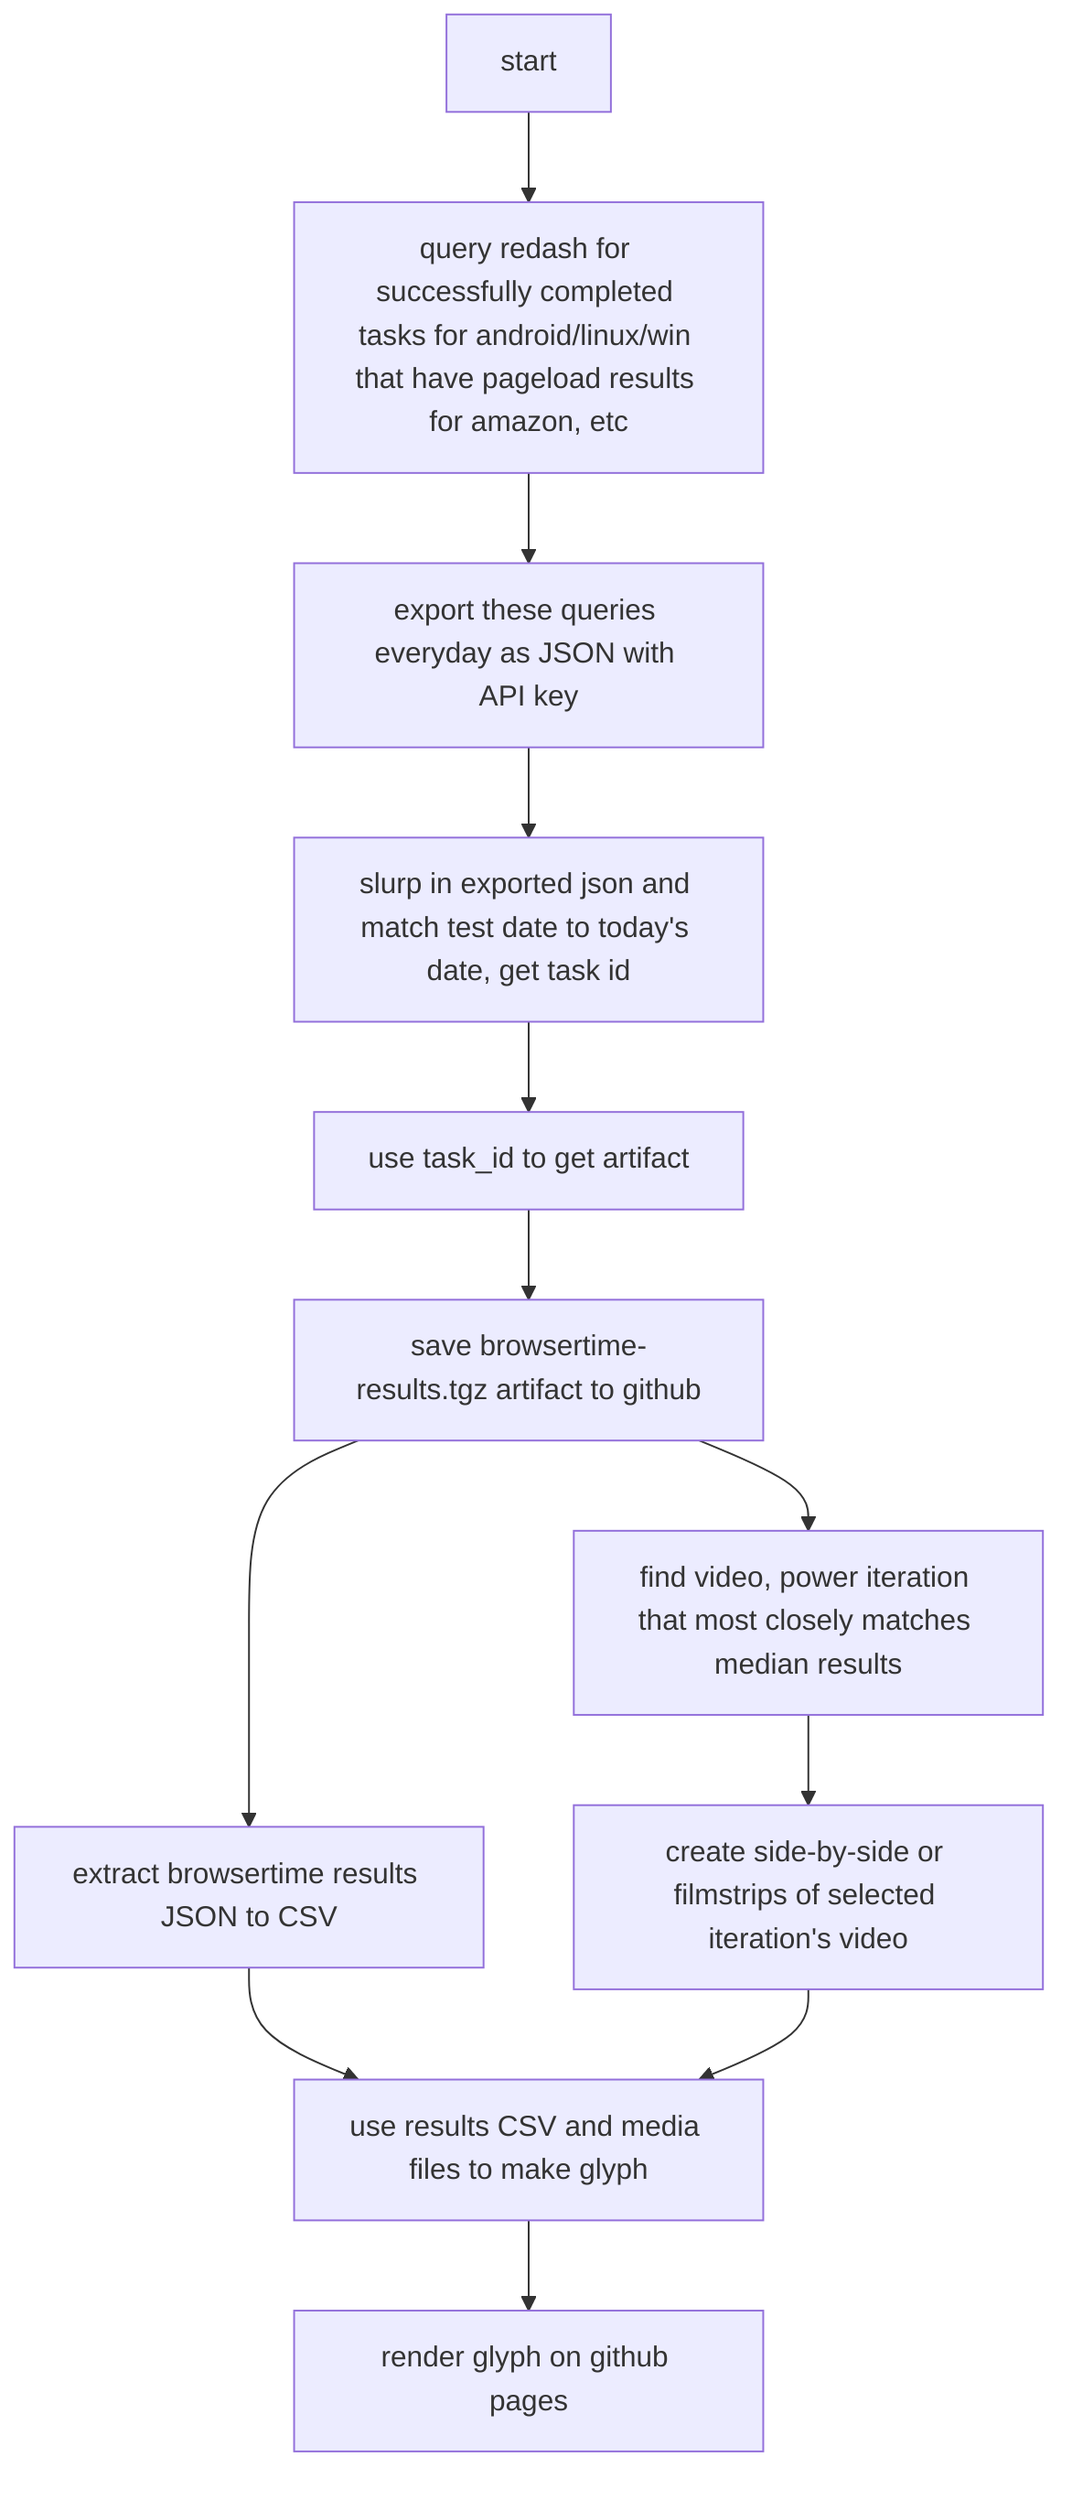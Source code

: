 flowchart TB
	  start --> step1[query redash for successfully completed tasks for android/linux/win that have pageload results for amazon, etc]
	  step1 --> step2[export these queries everyday as JSON with API key]
	  step2 --> step3[slurp in exported json and match test date to today's date, get task id]
	  step3 --> step4[use task_id to get artifact]
	  step4 --> step5[save browsertime-results.tgz artifact to github]
	  step5 --> step6a[extract browsertime results JSON to CSV]
	  step5 --> step6b[find video, power iteration that most closely matches median results]
	  step6b --> step6bb[create side-by-side or filmstrips of selected iteration's video]
	  step6a --> step7[use results CSV and media files to make glyph]
	  step6bb --> step7
	  step7 --> step8[render glyph on github pages]